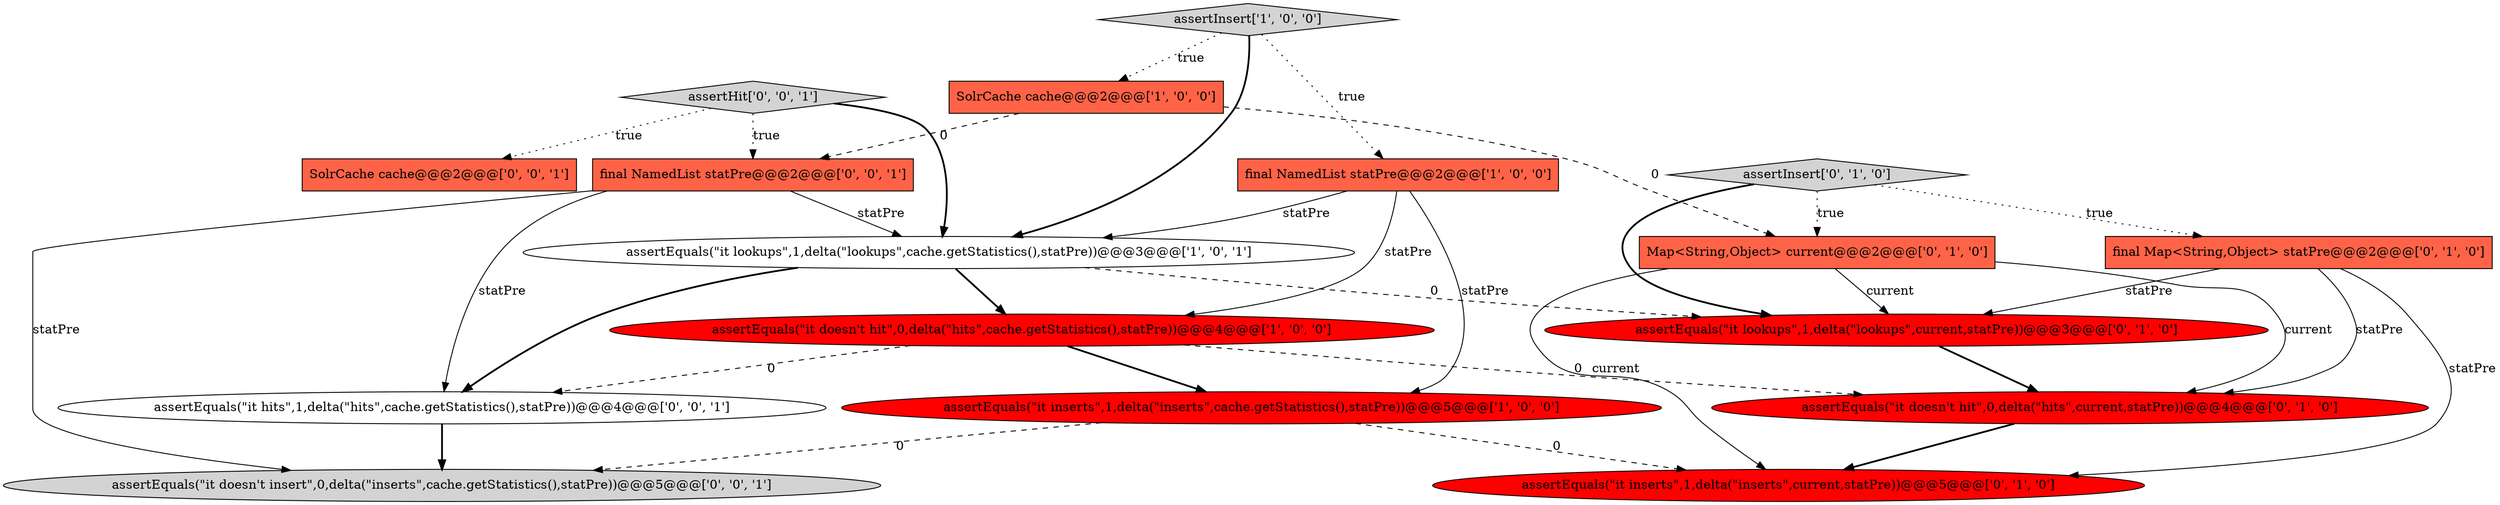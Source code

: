 digraph {
14 [style = filled, label = "assertEquals(\"it hits\",1,delta(\"hits\",cache.getStatistics(),statPre))@@@4@@@['0', '0', '1']", fillcolor = white, shape = ellipse image = "AAA0AAABBB3BBB"];
0 [style = filled, label = "assertEquals(\"it doesn't hit\",0,delta(\"hits\",cache.getStatistics(),statPre))@@@4@@@['1', '0', '0']", fillcolor = red, shape = ellipse image = "AAA1AAABBB1BBB"];
5 [style = filled, label = "assertInsert['1', '0', '0']", fillcolor = lightgray, shape = diamond image = "AAA0AAABBB1BBB"];
7 [style = filled, label = "assertEquals(\"it lookups\",1,delta(\"lookups\",current,statPre))@@@3@@@['0', '1', '0']", fillcolor = red, shape = ellipse image = "AAA1AAABBB2BBB"];
1 [style = filled, label = "assertEquals(\"it inserts\",1,delta(\"inserts\",cache.getStatistics(),statPre))@@@5@@@['1', '0', '0']", fillcolor = red, shape = ellipse image = "AAA1AAABBB1BBB"];
13 [style = filled, label = "SolrCache cache@@@2@@@['0', '0', '1']", fillcolor = tomato, shape = box image = "AAA0AAABBB3BBB"];
9 [style = filled, label = "assertEquals(\"it doesn't hit\",0,delta(\"hits\",current,statPre))@@@4@@@['0', '1', '0']", fillcolor = red, shape = ellipse image = "AAA1AAABBB2BBB"];
15 [style = filled, label = "final NamedList statPre@@@2@@@['0', '0', '1']", fillcolor = tomato, shape = box image = "AAA0AAABBB3BBB"];
16 [style = filled, label = "assertEquals(\"it doesn't insert\",0,delta(\"inserts\",cache.getStatistics(),statPre))@@@5@@@['0', '0', '1']", fillcolor = lightgray, shape = ellipse image = "AAA0AAABBB3BBB"];
10 [style = filled, label = "assertEquals(\"it inserts\",1,delta(\"inserts\",current,statPre))@@@5@@@['0', '1', '0']", fillcolor = red, shape = ellipse image = "AAA1AAABBB2BBB"];
12 [style = filled, label = "assertHit['0', '0', '1']", fillcolor = lightgray, shape = diamond image = "AAA0AAABBB3BBB"];
2 [style = filled, label = "final NamedList statPre@@@2@@@['1', '0', '0']", fillcolor = tomato, shape = box image = "AAA0AAABBB1BBB"];
4 [style = filled, label = "SolrCache cache@@@2@@@['1', '0', '0']", fillcolor = tomato, shape = box image = "AAA1AAABBB1BBB"];
8 [style = filled, label = "Map<String,Object> current@@@2@@@['0', '1', '0']", fillcolor = tomato, shape = box image = "AAA1AAABBB2BBB"];
11 [style = filled, label = "assertInsert['0', '1', '0']", fillcolor = lightgray, shape = diamond image = "AAA0AAABBB2BBB"];
6 [style = filled, label = "final Map<String,Object> statPre@@@2@@@['0', '1', '0']", fillcolor = tomato, shape = box image = "AAA0AAABBB2BBB"];
3 [style = filled, label = "assertEquals(\"it lookups\",1,delta(\"lookups\",cache.getStatistics(),statPre))@@@3@@@['1', '0', '1']", fillcolor = white, shape = ellipse image = "AAA0AAABBB1BBB"];
6->9 [style = solid, label="statPre"];
5->3 [style = bold, label=""];
14->16 [style = bold, label=""];
15->16 [style = solid, label="statPre"];
3->7 [style = dashed, label="0"];
3->14 [style = bold, label=""];
12->15 [style = dotted, label="true"];
15->3 [style = solid, label="statPre"];
6->10 [style = solid, label="statPre"];
8->7 [style = solid, label="current"];
1->10 [style = dashed, label="0"];
9->10 [style = bold, label=""];
15->14 [style = solid, label="statPre"];
2->3 [style = solid, label="statPre"];
3->0 [style = bold, label=""];
5->4 [style = dotted, label="true"];
7->9 [style = bold, label=""];
0->14 [style = dashed, label="0"];
12->13 [style = dotted, label="true"];
8->9 [style = solid, label="current"];
2->0 [style = solid, label="statPre"];
2->1 [style = solid, label="statPre"];
11->6 [style = dotted, label="true"];
0->1 [style = bold, label=""];
4->15 [style = dashed, label="0"];
1->16 [style = dashed, label="0"];
4->8 [style = dashed, label="0"];
6->7 [style = solid, label="statPre"];
11->8 [style = dotted, label="true"];
12->3 [style = bold, label=""];
8->10 [style = solid, label="current"];
0->9 [style = dashed, label="0"];
11->7 [style = bold, label=""];
5->2 [style = dotted, label="true"];
}
